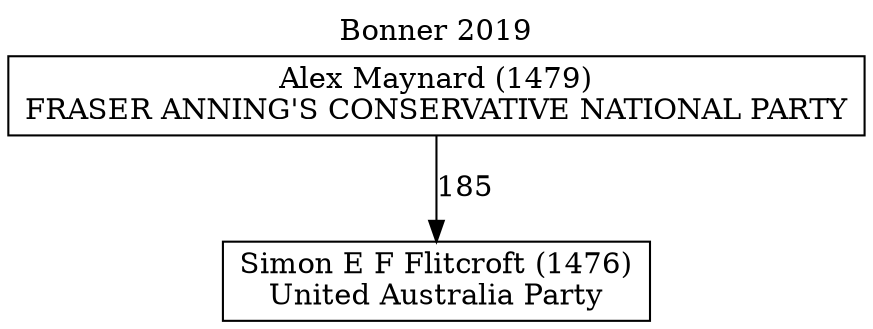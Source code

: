 // House preference flow
digraph "Simon E F Flitcroft (1476)_Bonner_2019" {
	graph [label="Bonner 2019" labelloc=t mclimit=10]
	node [shape=box]
	"Simon E F Flitcroft (1476)" [label="Simon E F Flitcroft (1476)
United Australia Party"]
	"Alex Maynard (1479)" [label="Alex Maynard (1479)
FRASER ANNING'S CONSERVATIVE NATIONAL PARTY"]
	"Alex Maynard (1479)" -> "Simon E F Flitcroft (1476)" [label=185]
}
